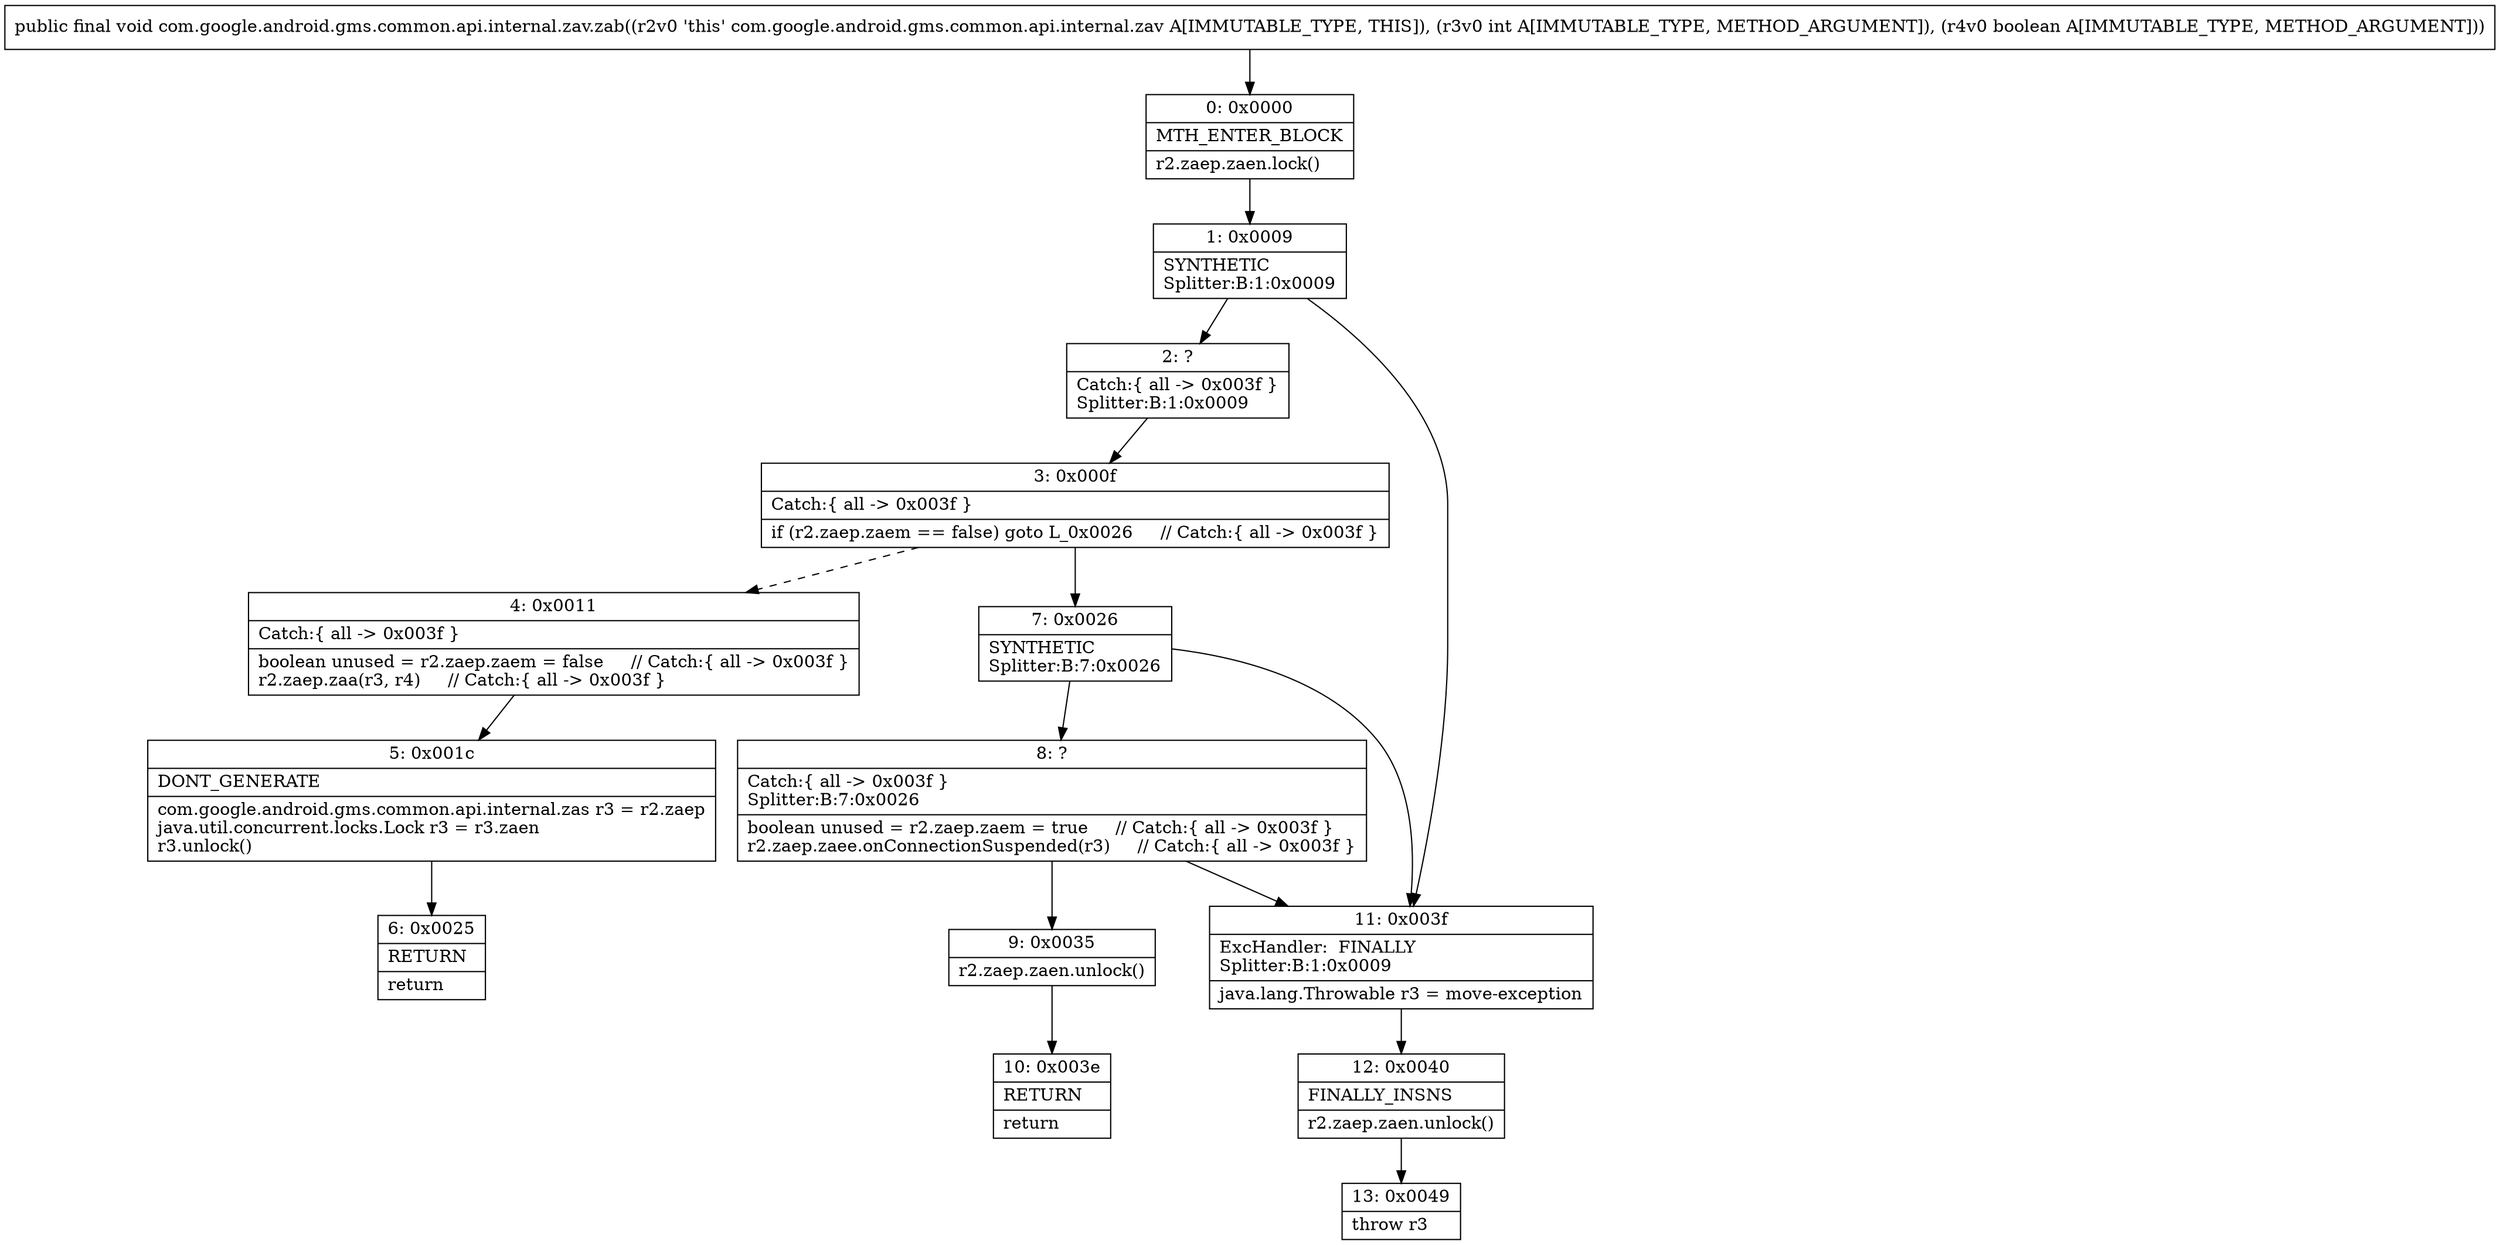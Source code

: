 digraph "CFG forcom.google.android.gms.common.api.internal.zav.zab(IZ)V" {
Node_0 [shape=record,label="{0\:\ 0x0000|MTH_ENTER_BLOCK\l|r2.zaep.zaen.lock()\l}"];
Node_1 [shape=record,label="{1\:\ 0x0009|SYNTHETIC\lSplitter:B:1:0x0009\l}"];
Node_2 [shape=record,label="{2\:\ ?|Catch:\{ all \-\> 0x003f \}\lSplitter:B:1:0x0009\l}"];
Node_3 [shape=record,label="{3\:\ 0x000f|Catch:\{ all \-\> 0x003f \}\l|if (r2.zaep.zaem == false) goto L_0x0026     \/\/ Catch:\{ all \-\> 0x003f \}\l}"];
Node_4 [shape=record,label="{4\:\ 0x0011|Catch:\{ all \-\> 0x003f \}\l|boolean unused = r2.zaep.zaem = false     \/\/ Catch:\{ all \-\> 0x003f \}\lr2.zaep.zaa(r3, r4)     \/\/ Catch:\{ all \-\> 0x003f \}\l}"];
Node_5 [shape=record,label="{5\:\ 0x001c|DONT_GENERATE\l|com.google.android.gms.common.api.internal.zas r3 = r2.zaep\ljava.util.concurrent.locks.Lock r3 = r3.zaen\lr3.unlock()\l}"];
Node_6 [shape=record,label="{6\:\ 0x0025|RETURN\l|return\l}"];
Node_7 [shape=record,label="{7\:\ 0x0026|SYNTHETIC\lSplitter:B:7:0x0026\l}"];
Node_8 [shape=record,label="{8\:\ ?|Catch:\{ all \-\> 0x003f \}\lSplitter:B:7:0x0026\l|boolean unused = r2.zaep.zaem = true     \/\/ Catch:\{ all \-\> 0x003f \}\lr2.zaep.zaee.onConnectionSuspended(r3)     \/\/ Catch:\{ all \-\> 0x003f \}\l}"];
Node_9 [shape=record,label="{9\:\ 0x0035|r2.zaep.zaen.unlock()\l}"];
Node_10 [shape=record,label="{10\:\ 0x003e|RETURN\l|return\l}"];
Node_11 [shape=record,label="{11\:\ 0x003f|ExcHandler:  FINALLY\lSplitter:B:1:0x0009\l|java.lang.Throwable r3 = move\-exception\l}"];
Node_12 [shape=record,label="{12\:\ 0x0040|FINALLY_INSNS\l|r2.zaep.zaen.unlock()\l}"];
Node_13 [shape=record,label="{13\:\ 0x0049|throw r3\l}"];
MethodNode[shape=record,label="{public final void com.google.android.gms.common.api.internal.zav.zab((r2v0 'this' com.google.android.gms.common.api.internal.zav A[IMMUTABLE_TYPE, THIS]), (r3v0 int A[IMMUTABLE_TYPE, METHOD_ARGUMENT]), (r4v0 boolean A[IMMUTABLE_TYPE, METHOD_ARGUMENT])) }"];
MethodNode -> Node_0;
Node_0 -> Node_1;
Node_1 -> Node_2;
Node_1 -> Node_11;
Node_2 -> Node_3;
Node_3 -> Node_4[style=dashed];
Node_3 -> Node_7;
Node_4 -> Node_5;
Node_5 -> Node_6;
Node_7 -> Node_8;
Node_7 -> Node_11;
Node_8 -> Node_9;
Node_8 -> Node_11;
Node_9 -> Node_10;
Node_11 -> Node_12;
Node_12 -> Node_13;
}

